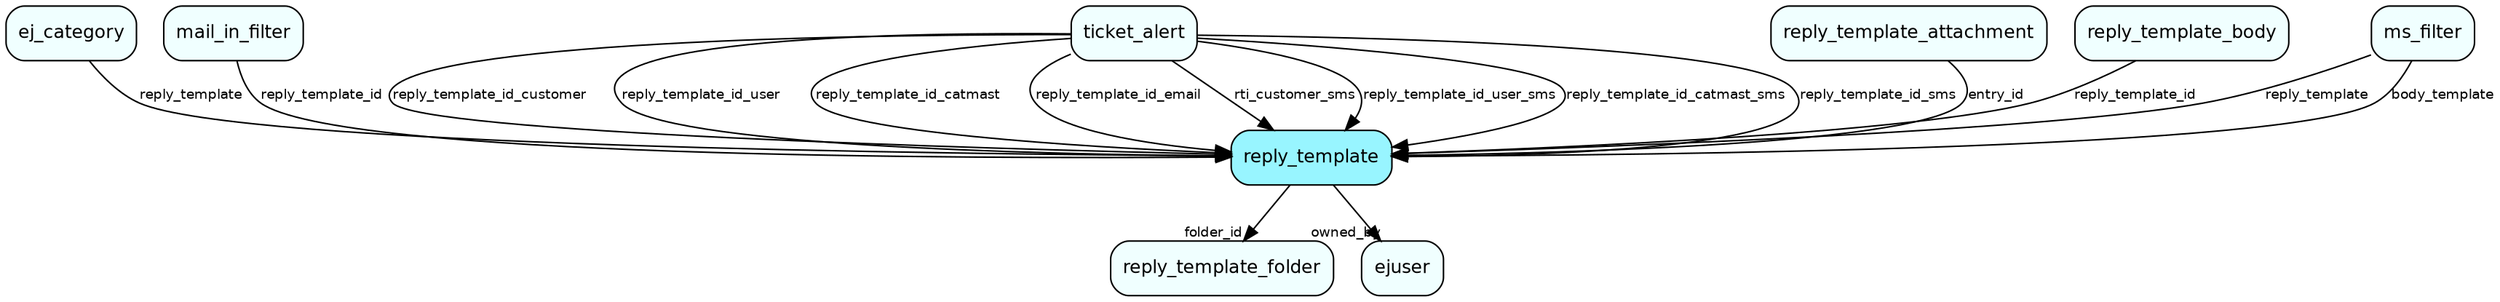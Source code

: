 digraph reply_template  {
node [shape = box style="rounded, filled" fontname = "Helvetica" fontsize = "12" ]
edge [fontname = "Helvetica" fontsize = "9"]

reply_template[fillcolor = "cadetblue1"]
reply_template_folder[fillcolor = "azure1"]
ejuser[fillcolor = "azure1"]
ej_category[fillcolor = "azure1"]
mail_in_filter[fillcolor = "azure1"]
ticket_alert[fillcolor = "azure1"]
reply_template_attachment[fillcolor = "azure1"]
reply_template_body[fillcolor = "azure1"]
ms_filter[fillcolor = "azure1"]
reply_template -> reply_template_folder [headlabel = "folder_id"]
reply_template -> ejuser [headlabel = "owned_by"]
ej_category -> reply_template [label = "reply_template"]
mail_in_filter -> reply_template [label = "reply_template_id"]
ticket_alert -> reply_template [label = "reply_template_id_customer"]
ticket_alert -> reply_template [label = "reply_template_id_user"]
ticket_alert -> reply_template [label = "reply_template_id_catmast"]
ticket_alert -> reply_template [label = "reply_template_id_email"]
ticket_alert -> reply_template [label = "rti_customer_sms"]
ticket_alert -> reply_template [label = "reply_template_id_user_sms"]
ticket_alert -> reply_template [label = "reply_template_id_catmast_sms"]
ticket_alert -> reply_template [label = "reply_template_id_sms"]
reply_template_attachment -> reply_template [label = "entry_id"]
reply_template_body -> reply_template [label = "reply_template_id"]
ms_filter -> reply_template [label = "reply_template"]
ms_filter -> reply_template [label = "body_template"]
}
